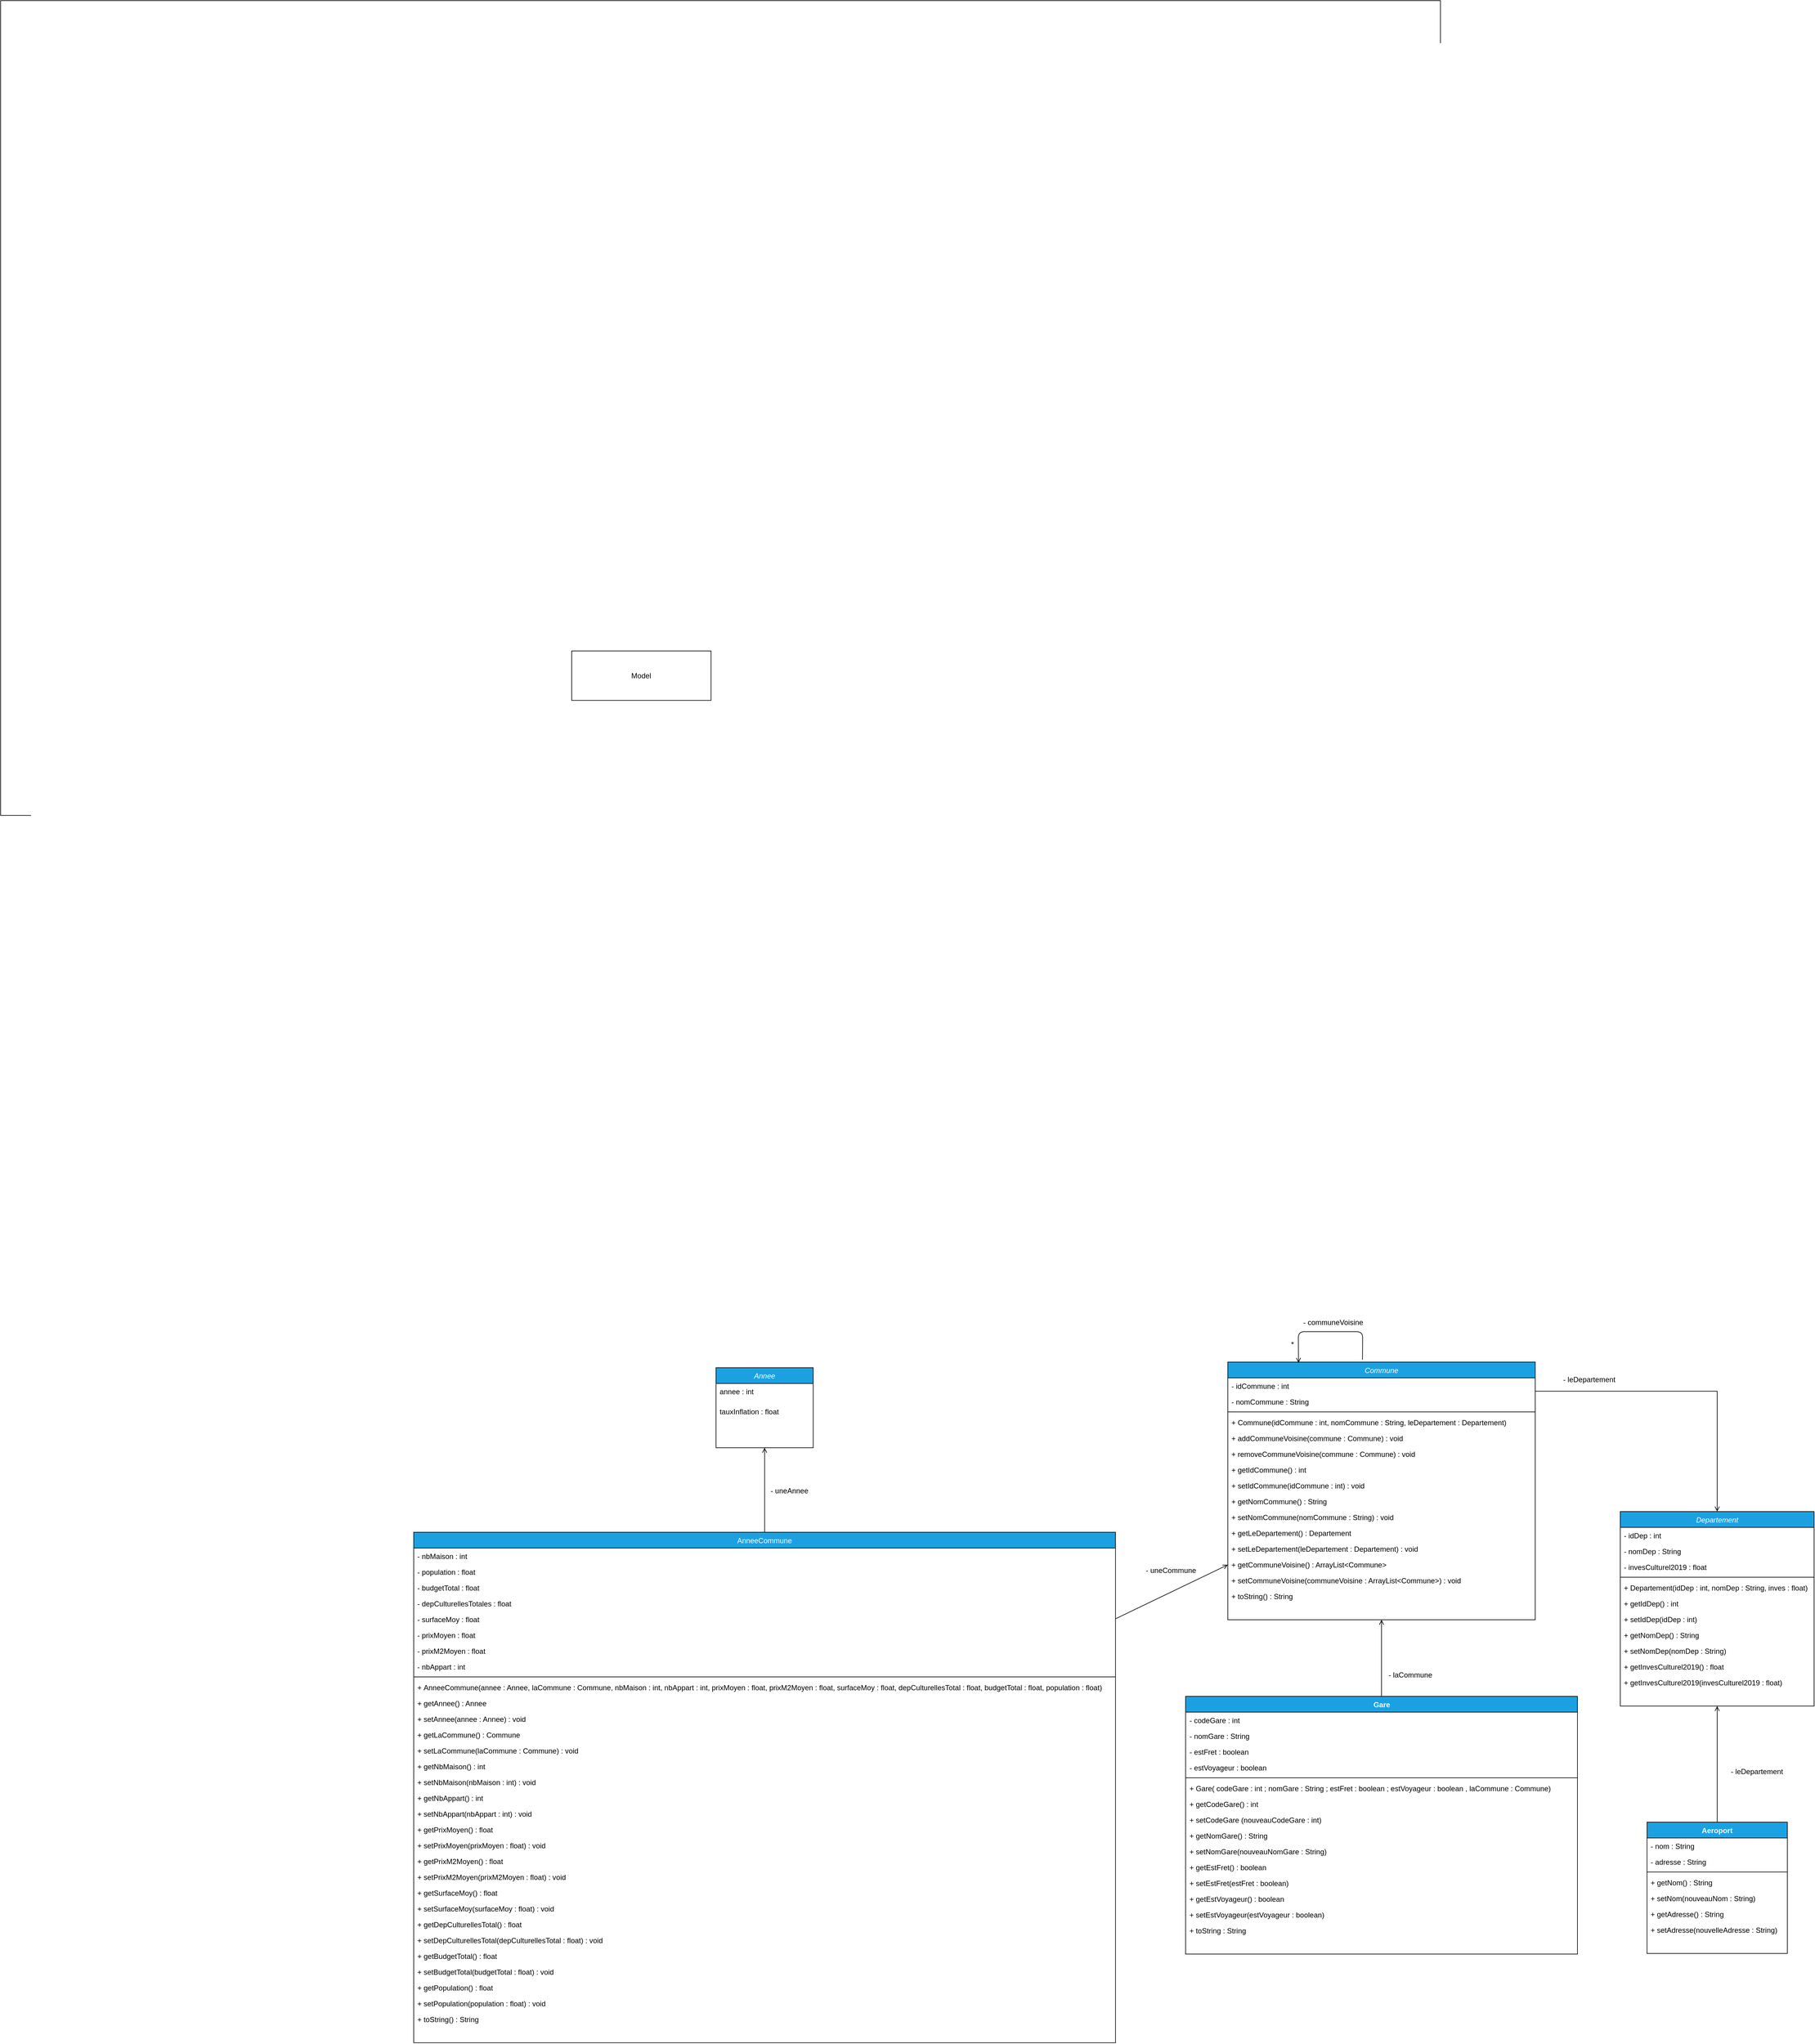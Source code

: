 <mxfile>
    <diagram id="unm-FFFXEerKT-9tM-QJ" name="Page-1">
        <mxGraphModel dx="3043" dy="3781" grid="1" gridSize="10" guides="1" tooltips="1" connect="1" arrows="1" fold="1" page="1" pageScale="1" pageWidth="850" pageHeight="1100" math="0" shadow="0">
            <root>
                <mxCell id="0"/>
                <mxCell id="1" parent="0"/>
                <mxCell id="178" value="" style="endArrow=open;shadow=0;strokeWidth=1;rounded=0;curved=0;endFill=1;edgeStyle=elbowEdgeStyle;elbow=vertical;" edge="1" parent="1" source="157" target="166">
                    <mxGeometry x="0.5" y="41" relative="1" as="geometry">
                        <mxPoint x="146" y="266" as="sourcePoint"/>
                        <mxPoint x="306" y="266" as="targetPoint"/>
                        <mxPoint x="-40" y="32" as="offset"/>
                        <Array as="points">
                            <mxPoint x="210" y="48"/>
                        </Array>
                    </mxGeometry>
                </mxCell>
                <mxCell id="194" style="edgeStyle=orthogonalEdgeStyle;rounded=0;orthogonalLoop=1;jettySize=auto;html=1;endArrow=open;endFill=0;" edge="1" parent="1" source="435" target="191">
                    <mxGeometry relative="1" as="geometry">
                        <mxPoint x="-1042.333" y="286" as="sourcePoint"/>
                    </mxGeometry>
                </mxCell>
                <mxCell id="142" value="- laCommune" style="text;html=1;align=center;verticalAlign=middle;resizable=0;points=[];autosize=1;" vertex="1" parent="1">
                    <mxGeometry y="560" width="100" height="30" as="geometry"/>
                </mxCell>
                <mxCell id="434" value="" style="group" vertex="1" connectable="0" parent="1">
                    <mxGeometry x="-1670" y="280" width="1155.16" height="840" as="geometry"/>
                </mxCell>
                <mxCell id="435" value="&lt;span style=&quot;font-weight: 400;&quot;&gt;AnneeCommune&lt;/span&gt;" style="swimlane;fontStyle=1;align=center;verticalAlign=top;childLayout=stackLayout;horizontal=1;startSize=26;horizontalStack=0;resizeParent=1;resizeParentMax=0;resizeLast=0;collapsible=1;marginBottom=0;whiteSpace=wrap;html=1;swimlaneFillColor=default;strokeColor=default;fillColor=#1ba1e2;fontColor=#ffffff;container=0;" vertex="1" parent="434">
                    <mxGeometry width="1155.16" height="840" as="geometry">
                        <mxRectangle x="30" y="520" width="70" height="30" as="alternateBounds"/>
                    </mxGeometry>
                </mxCell>
                <mxCell id="436" value="- nbMaison : int" style="text;align=left;verticalAlign=top;spacingLeft=4;spacingRight=4;overflow=hidden;rotatable=0;points=[[0,0.5],[1,0.5]];portConstraint=eastwest;container=0;" vertex="1" parent="434">
                    <mxGeometry y="26" width="1155.16" height="26" as="geometry"/>
                </mxCell>
                <mxCell id="437" value="- population : float" style="text;align=left;verticalAlign=top;spacingLeft=4;spacingRight=4;overflow=hidden;rotatable=0;points=[[0,0.5],[1,0.5]];portConstraint=eastwest;rounded=0;shadow=0;html=0;container=0;" vertex="1" parent="434">
                    <mxGeometry y="52" width="1155.16" height="26" as="geometry"/>
                </mxCell>
                <mxCell id="438" value="- budgetTotal : float" style="text;align=left;verticalAlign=top;spacingLeft=4;spacingRight=4;overflow=hidden;rotatable=0;points=[[0,0.5],[1,0.5]];portConstraint=eastwest;rounded=0;shadow=0;html=0;container=0;" vertex="1" parent="434">
                    <mxGeometry y="78.0" width="1155.16" height="26" as="geometry"/>
                </mxCell>
                <mxCell id="439" value="- depCulturellesTotales : float" style="text;align=left;verticalAlign=top;spacingLeft=4;spacingRight=4;overflow=hidden;rotatable=0;points=[[0,0.5],[1,0.5]];portConstraint=eastwest;rounded=0;shadow=0;html=0;container=0;" vertex="1" parent="434">
                    <mxGeometry y="104.0" width="1155.16" height="26" as="geometry"/>
                </mxCell>
                <mxCell id="440" value="- surfaceMoy : float" style="text;align=left;verticalAlign=top;spacingLeft=4;spacingRight=4;overflow=hidden;rotatable=0;points=[[0,0.5],[1,0.5]];portConstraint=eastwest;rounded=0;shadow=0;html=0;container=0;" vertex="1" parent="434">
                    <mxGeometry y="130.0" width="1155.16" height="26" as="geometry"/>
                </mxCell>
                <mxCell id="441" value="- prixMoyen : float" style="text;align=left;verticalAlign=top;spacingLeft=4;spacingRight=4;overflow=hidden;rotatable=0;points=[[0,0.5],[1,0.5]];portConstraint=eastwest;rounded=0;shadow=0;html=0;container=0;" vertex="1" parent="434">
                    <mxGeometry y="156.0" width="1155.16" height="26" as="geometry"/>
                </mxCell>
                <mxCell id="442" value="- prixM2Moyen : float" style="text;align=left;verticalAlign=top;spacingLeft=4;spacingRight=4;overflow=hidden;rotatable=0;points=[[0,0.5],[1,0.5]];portConstraint=eastwest;rounded=0;shadow=0;html=0;container=0;" vertex="1" parent="434">
                    <mxGeometry y="182.0" width="1155.16" height="26" as="geometry"/>
                </mxCell>
                <mxCell id="443" value="- nbAppart : int" style="text;align=left;verticalAlign=top;spacingLeft=4;spacingRight=4;overflow=hidden;rotatable=0;points=[[0,0.5],[1,0.5]];portConstraint=eastwest;rounded=0;shadow=0;html=0;container=0;" vertex="1" parent="434">
                    <mxGeometry y="208.0" width="1155.16" height="26" as="geometry"/>
                </mxCell>
                <mxCell id="444" value="" style="line;strokeWidth=1;align=left;verticalAlign=middle;spacingTop=-1;spacingLeft=3;spacingRight=3;rotatable=0;labelPosition=right;points=[];portConstraint=eastwest;container=0;" vertex="1" parent="434">
                    <mxGeometry y="234.0" width="1155.16" height="8" as="geometry"/>
                </mxCell>
                <mxCell id="445" value="&lt;div&gt;+&amp;nbsp;&lt;span style=&quot;background-color: initial;&quot;&gt;AnneeCommune(annee : Annee, laCommune : Commune, nbMaison : int, nbAppart : int, prixMoyen : float, prixM2Moyen : float, surfaceMoy : float, depCulturellesTotal : float, budgetTotal : float, population : float)&lt;/span&gt;&lt;/div&gt;&lt;div&gt;&lt;span style=&quot;background-color: initial;&quot;&gt;&lt;br&gt;&lt;/span&gt;&lt;/div&gt;" style="text;align=left;verticalAlign=top;spacingLeft=4;spacingRight=4;overflow=hidden;rotatable=0;points=[[0,0.5],[1,0.5]];portConstraint=eastwest;whiteSpace=wrap;html=1;container=0;" vertex="1" parent="434">
                    <mxGeometry y="242.0" width="1155.16" height="26" as="geometry"/>
                </mxCell>
                <mxCell id="446" value="+ getAnnee() : Annee&lt;div&gt;&lt;br/&gt;&lt;/div&gt;" style="text;align=left;verticalAlign=top;spacingLeft=4;spacingRight=4;overflow=hidden;rotatable=0;points=[[0,0.5],[1,0.5]];portConstraint=eastwest;whiteSpace=wrap;html=1;container=0;" vertex="1" parent="434">
                    <mxGeometry y="268" width="1155.16" height="26" as="geometry"/>
                </mxCell>
                <mxCell id="447" value="+ setAnnee(annee : Annee) : void&amp;nbsp;" style="text;align=left;verticalAlign=top;spacingLeft=4;spacingRight=4;overflow=hidden;rotatable=0;points=[[0,0.5],[1,0.5]];portConstraint=eastwest;whiteSpace=wrap;html=1;container=0;" vertex="1" parent="434">
                    <mxGeometry y="294" width="1155.16" height="26" as="geometry"/>
                </mxCell>
                <mxCell id="448" value="+ getLaCommune() : Commune&amp;nbsp;" style="text;align=left;verticalAlign=top;spacingLeft=4;spacingRight=4;overflow=hidden;rotatable=0;points=[[0,0.5],[1,0.5]];portConstraint=eastwest;whiteSpace=wrap;html=1;container=0;" vertex="1" parent="434">
                    <mxGeometry y="320" width="1155.16" height="26" as="geometry"/>
                </mxCell>
                <mxCell id="449" value="+ setLaCommune(laCommune : Commune) : void&amp;nbsp;" style="text;align=left;verticalAlign=top;spacingLeft=4;spacingRight=4;overflow=hidden;rotatable=0;points=[[0,0.5],[1,0.5]];portConstraint=eastwest;whiteSpace=wrap;html=1;container=0;" vertex="1" parent="434">
                    <mxGeometry y="346" width="1155.16" height="26" as="geometry"/>
                </mxCell>
                <mxCell id="450" value="+ getNbMaison() : int&amp;nbsp;" style="text;align=left;verticalAlign=top;spacingLeft=4;spacingRight=4;overflow=hidden;rotatable=0;points=[[0,0.5],[1,0.5]];portConstraint=eastwest;whiteSpace=wrap;html=1;container=0;" vertex="1" parent="434">
                    <mxGeometry y="372" width="1155.16" height="26" as="geometry"/>
                </mxCell>
                <mxCell id="451" value="+ setNbMaison(nbMaison : int) : void&amp;nbsp;" style="text;align=left;verticalAlign=top;spacingLeft=4;spacingRight=4;overflow=hidden;rotatable=0;points=[[0,0.5],[1,0.5]];portConstraint=eastwest;whiteSpace=wrap;html=1;container=0;" vertex="1" parent="434">
                    <mxGeometry y="398" width="1155.16" height="26" as="geometry"/>
                </mxCell>
                <mxCell id="452" value="+ getNbAppart() : int&lt;br&gt;&lt;div&gt;&lt;br/&gt;&lt;/div&gt;" style="text;align=left;verticalAlign=top;spacingLeft=4;spacingRight=4;overflow=hidden;rotatable=0;points=[[0,0.5],[1,0.5]];portConstraint=eastwest;whiteSpace=wrap;html=1;container=0;" vertex="1" parent="434">
                    <mxGeometry y="424" width="1155.16" height="26" as="geometry"/>
                </mxCell>
                <mxCell id="453" value="+ setNbAppart(nbAppart : int) : void&amp;nbsp;" style="text;align=left;verticalAlign=top;spacingLeft=4;spacingRight=4;overflow=hidden;rotatable=0;points=[[0,0.5],[1,0.5]];portConstraint=eastwest;whiteSpace=wrap;html=1;container=0;" vertex="1" parent="434">
                    <mxGeometry y="450" width="1155.16" height="26" as="geometry"/>
                </mxCell>
                <mxCell id="454" value="+ getPrixMoyen() : float&amp;nbsp;" style="text;align=left;verticalAlign=top;spacingLeft=4;spacingRight=4;overflow=hidden;rotatable=0;points=[[0,0.5],[1,0.5]];portConstraint=eastwest;whiteSpace=wrap;html=1;container=0;" vertex="1" parent="434">
                    <mxGeometry y="476" width="1155.16" height="26" as="geometry"/>
                </mxCell>
                <mxCell id="455" value="+ setPrixMoyen(prixMoyen : float) : void&amp;nbsp;" style="text;align=left;verticalAlign=top;spacingLeft=4;spacingRight=4;overflow=hidden;rotatable=0;points=[[0,0.5],[1,0.5]];portConstraint=eastwest;whiteSpace=wrap;html=1;container=0;" vertex="1" parent="434">
                    <mxGeometry y="502" width="1155.16" height="26" as="geometry"/>
                </mxCell>
                <mxCell id="456" value="+ getPrixM2Moyen() : float&amp;nbsp;" style="text;align=left;verticalAlign=top;spacingLeft=4;spacingRight=4;overflow=hidden;rotatable=0;points=[[0,0.5],[1,0.5]];portConstraint=eastwest;whiteSpace=wrap;html=1;container=0;" vertex="1" parent="434">
                    <mxGeometry y="528" width="1155.16" height="26" as="geometry"/>
                </mxCell>
                <mxCell id="457" value="+ setPrixM2Moyen(prixM2Moyen : float) : void&amp;nbsp;" style="text;align=left;verticalAlign=top;spacingLeft=4;spacingRight=4;overflow=hidden;rotatable=0;points=[[0,0.5],[1,0.5]];portConstraint=eastwest;whiteSpace=wrap;html=1;container=0;" vertex="1" parent="434">
                    <mxGeometry y="554" width="1155.16" height="26" as="geometry"/>
                </mxCell>
                <mxCell id="458" value="+ getSurfaceMoy() : float&amp;nbsp;" style="text;align=left;verticalAlign=top;spacingLeft=4;spacingRight=4;overflow=hidden;rotatable=0;points=[[0,0.5],[1,0.5]];portConstraint=eastwest;whiteSpace=wrap;html=1;container=0;" vertex="1" parent="434">
                    <mxGeometry y="580" width="1155.16" height="26" as="geometry"/>
                </mxCell>
                <mxCell id="459" value="+ setSurfaceMoy(surfaceMoy : float) : void&amp;nbsp;" style="text;align=left;verticalAlign=top;spacingLeft=4;spacingRight=4;overflow=hidden;rotatable=0;points=[[0,0.5],[1,0.5]];portConstraint=eastwest;whiteSpace=wrap;html=1;container=0;" vertex="1" parent="434">
                    <mxGeometry y="606" width="1155.16" height="26" as="geometry"/>
                </mxCell>
                <mxCell id="460" value="+ getDepCulturellesTotal() : float&amp;nbsp;" style="text;align=left;verticalAlign=top;spacingLeft=4;spacingRight=4;overflow=hidden;rotatable=0;points=[[0,0.5],[1,0.5]];portConstraint=eastwest;whiteSpace=wrap;html=1;container=0;" vertex="1" parent="434">
                    <mxGeometry y="632" width="1155.16" height="26" as="geometry"/>
                </mxCell>
                <mxCell id="461" value="+ setDepCulturellesTotal(depCulturellesTotal : float) : void&amp;nbsp;" style="text;align=left;verticalAlign=top;spacingLeft=4;spacingRight=4;overflow=hidden;rotatable=0;points=[[0,0.5],[1,0.5]];portConstraint=eastwest;whiteSpace=wrap;html=1;container=0;" vertex="1" parent="434">
                    <mxGeometry y="658" width="1155.16" height="26" as="geometry"/>
                </mxCell>
                <mxCell id="462" value="+ getBudgetTotal() : float&amp;nbsp;" style="text;align=left;verticalAlign=top;spacingLeft=4;spacingRight=4;overflow=hidden;rotatable=0;points=[[0,0.5],[1,0.5]];portConstraint=eastwest;whiteSpace=wrap;html=1;container=0;" vertex="1" parent="434">
                    <mxGeometry y="684" width="1155.16" height="26" as="geometry"/>
                </mxCell>
                <mxCell id="463" value="+ setBudgetTotal(budgetTotal : float) : void&amp;nbsp;" style="text;align=left;verticalAlign=top;spacingLeft=4;spacingRight=4;overflow=hidden;rotatable=0;points=[[0,0.5],[1,0.5]];portConstraint=eastwest;whiteSpace=wrap;html=1;container=0;" vertex="1" parent="434">
                    <mxGeometry y="710" width="1155.16" height="26" as="geometry"/>
                </mxCell>
                <mxCell id="464" value="+ getPopulation() : float&amp;nbsp;" style="text;align=left;verticalAlign=top;spacingLeft=4;spacingRight=4;overflow=hidden;rotatable=0;points=[[0,0.5],[1,0.5]];portConstraint=eastwest;whiteSpace=wrap;html=1;container=0;" vertex="1" parent="434">
                    <mxGeometry y="736" width="1155.16" height="26" as="geometry"/>
                </mxCell>
                <mxCell id="465" value="+ setPopulation(population : float) : void&amp;nbsp;" style="text;align=left;verticalAlign=top;spacingLeft=4;spacingRight=4;overflow=hidden;rotatable=0;points=[[0,0.5],[1,0.5]];portConstraint=eastwest;whiteSpace=wrap;html=1;container=0;" vertex="1" parent="434">
                    <mxGeometry y="762" width="1155.16" height="26" as="geometry"/>
                </mxCell>
                <mxCell id="466" value="+ toString() : String" style="text;align=left;verticalAlign=top;spacingLeft=4;spacingRight=4;overflow=hidden;rotatable=0;points=[[0,0.5],[1,0.5]];portConstraint=eastwest;whiteSpace=wrap;html=1;container=0;" vertex="1" parent="434">
                    <mxGeometry y="788" width="1155.16" height="26" as="geometry"/>
                </mxCell>
                <mxCell id="467" style="text;align=left;verticalAlign=top;spacingLeft=4;spacingRight=4;overflow=hidden;rotatable=0;points=[[0,0.5],[1,0.5]];portConstraint=eastwest;whiteSpace=wrap;html=1;container=0;" vertex="1" parent="434">
                    <mxGeometry y="814" width="1155.16" height="26" as="geometry"/>
                </mxCell>
                <mxCell id="166" value="Departement" style="swimlane;fontStyle=2;align=center;verticalAlign=top;childLayout=stackLayout;horizontal=1;startSize=26;horizontalStack=0;resizeParent=1;resizeLast=0;collapsible=1;marginBottom=0;rounded=0;shadow=0;strokeWidth=1;swimlaneFillColor=default;strokeColor=default;fillColor=#1ba1e2;fontColor=#ffffff;" vertex="1" parent="1">
                    <mxGeometry x="316" y="246" width="319" height="320" as="geometry">
                        <mxRectangle x="550" y="140" width="160" height="26" as="alternateBounds"/>
                    </mxGeometry>
                </mxCell>
                <mxCell id="167" value="- idDep : int" style="text;align=left;verticalAlign=top;spacingLeft=4;spacingRight=4;overflow=hidden;rotatable=0;points=[[0,0.5],[1,0.5]];portConstraint=eastwest;" vertex="1" parent="166">
                    <mxGeometry y="26" width="319" height="26" as="geometry"/>
                </mxCell>
                <mxCell id="168" value="- nomDep : String" style="text;align=left;verticalAlign=top;spacingLeft=4;spacingRight=4;overflow=hidden;rotatable=0;points=[[0,0.5],[1,0.5]];portConstraint=eastwest;rounded=0;shadow=0;html=0;" vertex="1" parent="166">
                    <mxGeometry y="52" width="319" height="26" as="geometry"/>
                </mxCell>
                <mxCell id="169" value="- invesCulturel2019 : float" style="text;align=left;verticalAlign=top;spacingLeft=4;spacingRight=4;overflow=hidden;rotatable=0;points=[[0,0.5],[1,0.5]];portConstraint=eastwest;rounded=0;shadow=0;html=0;" vertex="1" parent="166">
                    <mxGeometry y="78" width="319" height="26" as="geometry"/>
                </mxCell>
                <mxCell id="170" value="" style="line;strokeWidth=1;align=left;verticalAlign=middle;spacingTop=-1;spacingLeft=3;spacingRight=3;rotatable=0;labelPosition=right;points=[];portConstraint=eastwest;" vertex="1" parent="166">
                    <mxGeometry y="104" width="319" height="8" as="geometry"/>
                </mxCell>
                <mxCell id="171" value="+ Departement(idDep : int, nomDep : String, inves : float)&#10;" style="text;align=left;verticalAlign=top;spacingLeft=4;spacingRight=4;overflow=hidden;rotatable=0;points=[[0,0.5],[1,0.5]];portConstraint=eastwest;rounded=0;shadow=0;html=0;" vertex="1" parent="166">
                    <mxGeometry y="112" width="319" height="26" as="geometry"/>
                </mxCell>
                <mxCell id="172" value="+ getIdDep() : int" style="text;align=left;verticalAlign=top;spacingLeft=4;spacingRight=4;overflow=hidden;rotatable=0;points=[[0,0.5],[1,0.5]];portConstraint=eastwest;rounded=0;shadow=0;html=0;" vertex="1" parent="166">
                    <mxGeometry y="138" width="319" height="26" as="geometry"/>
                </mxCell>
                <mxCell id="173" value="+ setIdDep(idDep : int)" style="text;align=left;verticalAlign=top;spacingLeft=4;spacingRight=4;overflow=hidden;rotatable=0;points=[[0,0.5],[1,0.5]];portConstraint=eastwest;rounded=0;shadow=0;html=0;" vertex="1" parent="166">
                    <mxGeometry y="164" width="319" height="26" as="geometry"/>
                </mxCell>
                <mxCell id="174" value="+ getNomDep() : String" style="text;align=left;verticalAlign=top;spacingLeft=4;spacingRight=4;overflow=hidden;rotatable=0;points=[[0,0.5],[1,0.5]];portConstraint=eastwest;rounded=0;shadow=0;html=0;" vertex="1" parent="166">
                    <mxGeometry y="190" width="319" height="26" as="geometry"/>
                </mxCell>
                <mxCell id="175" value="+ setNomDep(nomDep : String)" style="text;align=left;verticalAlign=top;spacingLeft=4;spacingRight=4;overflow=hidden;rotatable=0;points=[[0,0.5],[1,0.5]];portConstraint=eastwest;rounded=0;shadow=0;html=0;" vertex="1" parent="166">
                    <mxGeometry y="216" width="319" height="26" as="geometry"/>
                </mxCell>
                <mxCell id="176" value="+ getInvesCulturel2019() : float" style="text;align=left;verticalAlign=top;spacingLeft=4;spacingRight=4;overflow=hidden;rotatable=0;points=[[0,0.5],[1,0.5]];portConstraint=eastwest;rounded=0;shadow=0;html=0;" vertex="1" parent="166">
                    <mxGeometry y="242" width="319" height="26" as="geometry"/>
                </mxCell>
                <mxCell id="177" value="+ getInvesCulturel2019(invesCulturel2019 : float)" style="text;align=left;verticalAlign=top;spacingLeft=4;spacingRight=4;overflow=hidden;rotatable=0;points=[[0,0.5],[1,0.5]];portConstraint=eastwest;rounded=0;shadow=0;html=0;" vertex="1" parent="166">
                    <mxGeometry y="268" width="319" height="26" as="geometry"/>
                </mxCell>
                <mxCell id="430" style="text;align=left;verticalAlign=top;spacingLeft=4;spacingRight=4;overflow=hidden;rotatable=0;points=[[0,0.5],[1,0.5]];portConstraint=eastwest;rounded=0;shadow=0;html=0;" vertex="1" parent="166">
                    <mxGeometry y="294" width="319" height="26" as="geometry"/>
                </mxCell>
                <mxCell id="180" value="Aeroport" style="swimlane;fontStyle=1;align=center;verticalAlign=top;childLayout=stackLayout;horizontal=1;startSize=26;horizontalStack=0;resizeParent=1;resizeParentMax=0;resizeLast=0;collapsible=1;marginBottom=0;whiteSpace=wrap;html=1;swimlaneFillColor=default;strokeColor=default;fillColor=#1ba1e2;fontColor=#ffffff;" vertex="1" parent="1">
                    <mxGeometry x="360" y="757" width="231" height="216" as="geometry">
                        <mxRectangle x="30" y="520" width="70" height="30" as="alternateBounds"/>
                    </mxGeometry>
                </mxCell>
                <mxCell id="181" value="- nom : String" style="text;align=left;verticalAlign=top;spacingLeft=4;spacingRight=4;overflow=hidden;rotatable=0;points=[[0,0.5],[1,0.5]];portConstraint=eastwest;whiteSpace=wrap;html=1;" vertex="1" parent="180">
                    <mxGeometry y="26" width="231" height="26" as="geometry"/>
                </mxCell>
                <mxCell id="182" value="- adresse : String" style="text;align=left;verticalAlign=top;spacingLeft=4;spacingRight=4;overflow=hidden;rotatable=0;points=[[0,0.5],[1,0.5]];portConstraint=eastwest;whiteSpace=wrap;html=1;" vertex="1" parent="180">
                    <mxGeometry y="52" width="231" height="26" as="geometry"/>
                </mxCell>
                <mxCell id="183" value="" style="line;strokeWidth=1;align=left;verticalAlign=middle;spacingTop=-1;spacingLeft=3;spacingRight=3;rotatable=0;labelPosition=right;points=[];portConstraint=eastwest;" vertex="1" parent="180">
                    <mxGeometry y="78" width="231" height="8" as="geometry"/>
                </mxCell>
                <mxCell id="184" value="&lt;div&gt;+ getNom() : String&lt;/div&gt;" style="text;align=left;verticalAlign=top;spacingLeft=4;spacingRight=4;overflow=hidden;rotatable=0;points=[[0,0.5],[1,0.5]];portConstraint=eastwest;whiteSpace=wrap;html=1;" vertex="1" parent="180">
                    <mxGeometry y="86" width="231" height="26" as="geometry"/>
                </mxCell>
                <mxCell id="185" value="&lt;div&gt;+ setNom(nouveauNom : String)&lt;/div&gt;" style="text;align=left;verticalAlign=top;spacingLeft=4;spacingRight=4;overflow=hidden;rotatable=0;points=[[0,0.5],[1,0.5]];portConstraint=eastwest;whiteSpace=wrap;html=1;" vertex="1" parent="180">
                    <mxGeometry y="112" width="231" height="26" as="geometry"/>
                </mxCell>
                <mxCell id="186" value="+ getAdresse() : String" style="text;align=left;verticalAlign=top;spacingLeft=4;spacingRight=4;overflow=hidden;rotatable=0;points=[[0,0.5],[1,0.5]];portConstraint=eastwest;whiteSpace=wrap;html=1;" vertex="1" parent="180">
                    <mxGeometry y="138" width="231" height="26" as="geometry"/>
                </mxCell>
                <mxCell id="187" value="+ setAdresse(nouvelleAdresse : String)" style="text;align=left;verticalAlign=top;spacingLeft=4;spacingRight=4;overflow=hidden;rotatable=0;points=[[0,0.5],[1,0.5]];portConstraint=eastwest;whiteSpace=wrap;html=1;" vertex="1" parent="180">
                    <mxGeometry y="164" width="231" height="26" as="geometry"/>
                </mxCell>
                <mxCell id="431" style="text;align=left;verticalAlign=top;spacingLeft=4;spacingRight=4;overflow=hidden;rotatable=0;points=[[0,0.5],[1,0.5]];portConstraint=eastwest;whiteSpace=wrap;html=1;" vertex="1" parent="180">
                    <mxGeometry y="190" width="231" height="26" as="geometry"/>
                </mxCell>
                <mxCell id="188" value="" style="endArrow=open;shadow=0;strokeWidth=1;rounded=0;curved=0;endFill=1;edgeStyle=elbowEdgeStyle;elbow=vertical;" edge="1" parent="1" source="180" target="166">
                    <mxGeometry x="0.5" y="41" relative="1" as="geometry">
                        <mxPoint x="435" y="480" as="sourcePoint"/>
                        <mxPoint x="433" y="584" as="targetPoint"/>
                        <mxPoint x="-40" y="32" as="offset"/>
                        <Array as="points">
                            <mxPoint x="462" y="764"/>
                        </Array>
                    </mxGeometry>
                </mxCell>
                <mxCell id="189" value="- leDepartement" style="text;html=1;align=center;verticalAlign=middle;whiteSpace=wrap;rounded=0;" vertex="1" parent="1">
                    <mxGeometry x="490" y="659" width="102" height="30" as="geometry"/>
                </mxCell>
                <mxCell id="121" value="" style="rounded=0;whiteSpace=wrap;html=1;fillColor=none;movable=1;resizable=1;rotatable=1;deletable=1;editable=1;locked=0;connectable=1;" vertex="1" parent="1">
                    <mxGeometry x="-2350" y="-2239.995" width="2370" height="1340.665" as="geometry"/>
                </mxCell>
                <mxCell id="191" value="Annee" style="swimlane;fontStyle=2;align=center;verticalAlign=top;childLayout=stackLayout;horizontal=1;startSize=26;horizontalStack=0;resizeParent=1;resizeLast=0;collapsible=1;marginBottom=0;rounded=0;shadow=0;strokeWidth=1;swimlaneFillColor=default;strokeColor=default;fillColor=#1ba1e2;fontColor=#ffffff;" vertex="1" parent="1">
                    <mxGeometry x="-1172.42" y="9.2" width="160" height="131.807" as="geometry">
                        <mxRectangle x="550" y="140" width="160" height="26" as="alternateBounds"/>
                    </mxGeometry>
                </mxCell>
                <mxCell id="192" value="annee : int" style="text;align=left;verticalAlign=top;spacingLeft=4;spacingRight=4;overflow=hidden;rotatable=0;points=[[0,0.5],[1,0.5]];portConstraint=eastwest;" vertex="1" parent="191">
                    <mxGeometry y="26" width="160" height="32.952" as="geometry"/>
                </mxCell>
                <mxCell id="193" value="tauxInflation : float" style="text;align=left;verticalAlign=top;spacingLeft=4;spacingRight=4;overflow=hidden;rotatable=0;points=[[0,0.5],[1,0.5]];portConstraint=eastwest;rounded=0;shadow=0;html=0;" vertex="1" parent="191">
                    <mxGeometry y="58.952" width="160" height="32.952" as="geometry"/>
                </mxCell>
                <mxCell id="470" style="text;align=left;verticalAlign=top;spacingLeft=4;spacingRight=4;overflow=hidden;rotatable=0;points=[[0,0.5],[1,0.5]];portConstraint=eastwest;rounded=0;shadow=0;html=0;" vertex="1" parent="191">
                    <mxGeometry y="91.904" width="160" height="32.952" as="geometry"/>
                </mxCell>
                <mxCell id="195" value="- uneAnnee" style="text;html=1;align=center;verticalAlign=middle;resizable=0;points=[];autosize=1;strokeColor=none;fillColor=none;" vertex="1" parent="1">
                    <mxGeometry x="-1092.42" y="198.998" width="80" height="26" as="geometry"/>
                </mxCell>
                <mxCell id="125" value="- uneCommune" style="text;html=1;align=center;verticalAlign=middle;resizable=0;points=[];autosize=1;strokeColor=none;fillColor=none;" vertex="1" parent="1">
                    <mxGeometry x="-475" y="329.999" width="101" height="26" as="geometry"/>
                </mxCell>
                <mxCell id="190" value="- leDepartement" style="text;html=1;align=center;verticalAlign=middle;whiteSpace=wrap;rounded=0;" vertex="1" parent="1">
                    <mxGeometry x="214" y="10.001" width="102" height="38.021" as="geometry"/>
                </mxCell>
                <mxCell id="124" value="*" style="text;html=1;align=center;verticalAlign=middle;whiteSpace=wrap;rounded=0;" vertex="1" parent="1">
                    <mxGeometry x="-230" y="-40.0" width="13" height="21" as="geometry"/>
                </mxCell>
                <mxCell id="123" value="- communeVoisine" style="text;html=1;align=center;verticalAlign=middle;resizable=0;points=[];autosize=1;" vertex="1" parent="1">
                    <mxGeometry x="-217" y="-80" width="120" height="30" as="geometry"/>
                </mxCell>
                <mxCell id="120" value="" style="group;movable=1;resizable=1;rotatable=1;deletable=1;editable=1;locked=0;connectable=1;shadow=0;strokeColor=none;fillColor=default;container=0;" connectable="0" vertex="1" parent="1">
                    <mxGeometry x="-2300" y="-2170" width="2370" height="1422" as="geometry"/>
                </mxCell>
                <mxCell id="122" value="Model" style="rounded=0;whiteSpace=wrap;html=1;" vertex="1" parent="1">
                    <mxGeometry x="-1409.997" y="-1170" width="229.355" height="81.335" as="geometry"/>
                </mxCell>
                <mxCell id="126" value="Gare" style="swimlane;fontStyle=1;align=center;verticalAlign=top;childLayout=stackLayout;horizontal=1;startSize=26;horizontalStack=0;resizeParent=1;resizeParentMax=0;resizeLast=0;collapsible=1;marginBottom=0;whiteSpace=wrap;html=1;swimlaneFillColor=default;strokeColor=default;fillColor=#1ba1e2;fontColor=#ffffff;movable=1;resizable=1;rotatable=1;deletable=1;editable=1;connectable=1;" vertex="1" parent="1">
                    <mxGeometry x="-399.5" y="550" width="645" height="424" as="geometry"/>
                </mxCell>
                <mxCell id="127" value="- codeGare : int" style="text;align=left;verticalAlign=top;spacingLeft=4;spacingRight=4;overflow=hidden;rotatable=0;points=[[0,0.5],[1,0.5]];portConstraint=eastwest;whiteSpace=wrap;html=1;" vertex="1" parent="126">
                    <mxGeometry y="26" width="645" height="26" as="geometry"/>
                </mxCell>
                <mxCell id="128" value="- nomGare : String" style="text;align=left;verticalAlign=top;spacingLeft=4;spacingRight=4;overflow=hidden;rotatable=0;points=[[0,0.5],[1,0.5]];portConstraint=eastwest;whiteSpace=wrap;html=1;" vertex="1" parent="126">
                    <mxGeometry y="52" width="645" height="26" as="geometry"/>
                </mxCell>
                <mxCell id="129" value="&lt;div&gt;- estFret : boolean&lt;/div&gt;" style="text;align=left;verticalAlign=top;spacingLeft=4;spacingRight=4;overflow=hidden;rotatable=0;points=[[0,0.5],[1,0.5]];portConstraint=eastwest;whiteSpace=wrap;html=1;" vertex="1" parent="126">
                    <mxGeometry y="78" width="645" height="26" as="geometry"/>
                </mxCell>
                <mxCell id="130" value="&lt;div&gt;- estVoyageur : boolean&lt;/div&gt;" style="text;align=left;verticalAlign=top;spacingLeft=4;spacingRight=4;overflow=hidden;rotatable=0;points=[[0,0.5],[1,0.5]];portConstraint=eastwest;whiteSpace=wrap;html=1;" vertex="1" parent="126">
                    <mxGeometry y="104" width="645" height="26" as="geometry"/>
                </mxCell>
                <mxCell id="131" value="" style="line;strokeWidth=1;align=left;verticalAlign=middle;spacingTop=-1;spacingLeft=3;spacingRight=3;rotatable=0;labelPosition=right;points=[];portConstraint=eastwest;" vertex="1" parent="126">
                    <mxGeometry y="130" width="645" height="8" as="geometry"/>
                </mxCell>
                <mxCell id="132" value="+ Gare( codeGare : int ; nomGare : String ; estFret : boolean ; estVoyageur : boolean , laCommune : Commune)" style="text;align=left;verticalAlign=top;spacingLeft=4;spacingRight=4;overflow=hidden;rotatable=0;points=[[0,0.5],[1,0.5]];portConstraint=eastwest;whiteSpace=wrap;html=1;" vertex="1" parent="126">
                    <mxGeometry y="138" width="645" height="26" as="geometry"/>
                </mxCell>
                <mxCell id="133" value="&lt;div&gt;+ getCodeGare() : int&lt;/div&gt;" style="text;align=left;verticalAlign=top;spacingLeft=4;spacingRight=4;overflow=hidden;rotatable=0;points=[[0,0.5],[1,0.5]];portConstraint=eastwest;whiteSpace=wrap;html=1;" vertex="1" parent="126">
                    <mxGeometry y="164" width="645" height="26" as="geometry"/>
                </mxCell>
                <mxCell id="134" value="&lt;div&gt;+ setCodeGare (nouveauCodeGare : int)&lt;/div&gt;" style="text;align=left;verticalAlign=top;spacingLeft=4;spacingRight=4;overflow=hidden;rotatable=0;points=[[0,0.5],[1,0.5]];portConstraint=eastwest;whiteSpace=wrap;html=1;" vertex="1" parent="126">
                    <mxGeometry y="190" width="645" height="26" as="geometry"/>
                </mxCell>
                <mxCell id="135" value="&lt;div&gt;+ getNomGare() : String&lt;/div&gt;" style="text;align=left;verticalAlign=top;spacingLeft=4;spacingRight=4;overflow=hidden;rotatable=0;points=[[0,0.5],[1,0.5]];portConstraint=eastwest;whiteSpace=wrap;html=1;" vertex="1" parent="126">
                    <mxGeometry y="216" width="645" height="26" as="geometry"/>
                </mxCell>
                <mxCell id="136" value="&lt;div&gt;+ setNomGare(nouveauNomGare : String)&lt;/div&gt;" style="text;align=left;verticalAlign=top;spacingLeft=4;spacingRight=4;overflow=hidden;rotatable=0;points=[[0,0.5],[1,0.5]];portConstraint=eastwest;whiteSpace=wrap;html=1;" vertex="1" parent="126">
                    <mxGeometry y="242" width="645" height="26" as="geometry"/>
                </mxCell>
                <mxCell id="137" value="+ getEstFret() : boolean&amp;nbsp;" style="text;align=left;verticalAlign=top;spacingLeft=4;spacingRight=4;overflow=hidden;rotatable=0;points=[[0,0.5],[1,0.5]];portConstraint=eastwest;whiteSpace=wrap;html=1;" vertex="1" parent="126">
                    <mxGeometry y="268" width="645" height="26" as="geometry"/>
                </mxCell>
                <mxCell id="138" value="+ setEstFret(estFret : boolean)" style="text;align=left;verticalAlign=top;spacingLeft=4;spacingRight=4;overflow=hidden;rotatable=0;points=[[0,0.5],[1,0.5]];portConstraint=eastwest;whiteSpace=wrap;html=1;" vertex="1" parent="126">
                    <mxGeometry y="294" width="645" height="26" as="geometry"/>
                </mxCell>
                <mxCell id="139" value="+ getEstVoyageur() : boolean" style="text;align=left;verticalAlign=top;spacingLeft=4;spacingRight=4;overflow=hidden;rotatable=0;points=[[0,0.5],[1,0.5]];portConstraint=eastwest;whiteSpace=wrap;html=1;" vertex="1" parent="126">
                    <mxGeometry y="320" width="645" height="26" as="geometry"/>
                </mxCell>
                <mxCell id="140" value="+ setEstVoyageur(estVoyageur : boolean)" style="text;align=left;verticalAlign=top;spacingLeft=4;spacingRight=4;overflow=hidden;rotatable=0;points=[[0,0.5],[1,0.5]];portConstraint=eastwest;whiteSpace=wrap;html=1;" vertex="1" parent="126">
                    <mxGeometry y="346" width="645" height="26" as="geometry"/>
                </mxCell>
                <mxCell id="141" value="+ toString : String" style="text;align=left;verticalAlign=top;spacingLeft=4;spacingRight=4;overflow=hidden;rotatable=0;points=[[0,0.5],[1,0.5]];portConstraint=eastwest;whiteSpace=wrap;html=1;" vertex="1" parent="126">
                    <mxGeometry y="372" width="645" height="26" as="geometry"/>
                </mxCell>
                <mxCell id="428" style="text;align=left;verticalAlign=top;spacingLeft=4;spacingRight=4;overflow=hidden;rotatable=0;points=[[0,0.5],[1,0.5]];portConstraint=eastwest;whiteSpace=wrap;html=1;" vertex="1" parent="126">
                    <mxGeometry y="398" width="645" height="26" as="geometry"/>
                </mxCell>
                <mxCell id="157" value="Commune" style="swimlane;fontStyle=2;align=center;verticalAlign=top;childLayout=stackLayout;horizontal=1;startSize=26;horizontalStack=0;resizeParent=1;resizeLast=0;collapsible=1;marginBottom=0;rounded=0;shadow=0;strokeWidth=1;swimlaneFillColor=default;strokeColor=default;fillColor=#1ba1e2;fontColor=#ffffff;" vertex="1" parent="1">
                    <mxGeometry x="-330" y="-5.684e-14" width="506" height="424" as="geometry">
                        <mxRectangle x="230" y="140" width="160" height="26" as="alternateBounds"/>
                    </mxGeometry>
                </mxCell>
                <mxCell id="158" value="- idCommune : int" style="text;align=left;verticalAlign=top;spacingLeft=4;spacingRight=4;overflow=hidden;rotatable=0;points=[[0,0.5],[1,0.5]];portConstraint=eastwest;" vertex="1" parent="157">
                    <mxGeometry y="26" width="506" height="26" as="geometry"/>
                </mxCell>
                <mxCell id="159" value="- nomCommune : String" style="text;align=left;verticalAlign=top;spacingLeft=4;spacingRight=4;overflow=hidden;rotatable=0;points=[[0,0.5],[1,0.5]];portConstraint=eastwest;rounded=0;shadow=0;html=0;" vertex="1" parent="157">
                    <mxGeometry y="52" width="506" height="26" as="geometry"/>
                </mxCell>
                <mxCell id="160" value="" style="line;html=1;strokeWidth=1;align=left;verticalAlign=middle;spacingTop=-1;spacingLeft=3;spacingRight=3;rotatable=0;labelPosition=right;points=[];portConstraint=eastwest;" vertex="1" parent="157">
                    <mxGeometry y="78" width="506" height="8" as="geometry"/>
                </mxCell>
                <mxCell id="161" value="+ Commune(idCommune : int, nomCommune : String, leDepartement : Departement)&#10;" style="text;align=left;verticalAlign=top;spacingLeft=4;spacingRight=4;overflow=hidden;rotatable=0;points=[[0,0.5],[1,0.5]];portConstraint=eastwest;" vertex="1" parent="157">
                    <mxGeometry y="86" width="506" height="26" as="geometry"/>
                </mxCell>
                <mxCell id="162" value="+ addCommuneVoisine(commune : Commune) : void&#10;" style="text;align=left;verticalAlign=top;spacingLeft=4;spacingRight=4;overflow=hidden;rotatable=0;points=[[0,0.5],[1,0.5]];portConstraint=eastwest;" vertex="1" parent="157">
                    <mxGeometry y="112" width="506" height="26" as="geometry"/>
                </mxCell>
                <mxCell id="163" value="+ removeCommuneVoisine(commune : Commune) : void" style="text;align=left;verticalAlign=top;spacingLeft=4;spacingRight=4;overflow=hidden;rotatable=0;points=[[0,0.5],[1,0.5]];portConstraint=eastwest;" vertex="1" parent="157">
                    <mxGeometry y="138" width="506" height="26" as="geometry"/>
                </mxCell>
                <mxCell id="164" value="+ getIdCommune() : int&#10;" style="text;align=left;verticalAlign=top;spacingLeft=4;spacingRight=4;overflow=hidden;rotatable=0;points=[[0,0.5],[1,0.5]];portConstraint=eastwest;" vertex="1" parent="157">
                    <mxGeometry y="164" width="506" height="26" as="geometry"/>
                </mxCell>
                <mxCell id="165" value="+ setIdCommune(idCommune : int) : void&#10;" style="text;align=left;verticalAlign=top;spacingLeft=4;spacingRight=4;overflow=hidden;rotatable=0;points=[[0,0.5],[1,0.5]];portConstraint=eastwest;" vertex="1" parent="157">
                    <mxGeometry y="190" width="506" height="26" as="geometry"/>
                </mxCell>
                <mxCell id="429" value="+ getNomCommune() : String " style="text;align=left;verticalAlign=top;spacingLeft=4;spacingRight=4;overflow=hidden;rotatable=0;points=[[0,0.5],[1,0.5]];portConstraint=eastwest;" vertex="1" parent="157">
                    <mxGeometry y="216" width="506" height="26" as="geometry"/>
                </mxCell>
                <mxCell id="471" value="+ setNomCommune(nomCommune : String) : void " style="text;align=left;verticalAlign=top;spacingLeft=4;spacingRight=4;overflow=hidden;rotatable=0;points=[[0,0.5],[1,0.5]];portConstraint=eastwest;" vertex="1" parent="157">
                    <mxGeometry y="242" width="506" height="26" as="geometry"/>
                </mxCell>
                <mxCell id="472" value="+ getLeDepartement() : Departement " style="text;align=left;verticalAlign=top;spacingLeft=4;spacingRight=4;overflow=hidden;rotatable=0;points=[[0,0.5],[1,0.5]];portConstraint=eastwest;" vertex="1" parent="157">
                    <mxGeometry y="268" width="506" height="26" as="geometry"/>
                </mxCell>
                <mxCell id="473" value="+ setLeDepartement(leDepartement : Departement) : void&#10;&#10;&#10;" style="text;align=left;verticalAlign=top;spacingLeft=4;spacingRight=4;overflow=hidden;rotatable=0;points=[[0,0.5],[1,0.5]];portConstraint=eastwest;" vertex="1" parent="157">
                    <mxGeometry y="294" width="506" height="26" as="geometry"/>
                </mxCell>
                <mxCell id="474" value="+ getCommuneVoisine() : ArrayList&lt;Commune&gt; " style="text;align=left;verticalAlign=top;spacingLeft=4;spacingRight=4;overflow=hidden;rotatable=0;points=[[0,0.5],[1,0.5]];portConstraint=eastwest;" vertex="1" parent="157">
                    <mxGeometry y="320" width="506" height="26" as="geometry"/>
                </mxCell>
                <mxCell id="475" value="+ setCommuneVoisine(communeVoisine : ArrayList&lt;Commune&gt;) : void " style="text;align=left;verticalAlign=top;spacingLeft=4;spacingRight=4;overflow=hidden;rotatable=0;points=[[0,0.5],[1,0.5]];portConstraint=eastwest;" vertex="1" parent="157">
                    <mxGeometry y="346" width="506" height="26" as="geometry"/>
                </mxCell>
                <mxCell id="476" value="+ toString() : String&#10;&#10;&#10;" style="text;align=left;verticalAlign=top;spacingLeft=4;spacingRight=4;overflow=hidden;rotatable=0;points=[[0,0.5],[1,0.5]];portConstraint=eastwest;" vertex="1" parent="157">
                    <mxGeometry y="372" width="506" height="26" as="geometry"/>
                </mxCell>
                <mxCell id="477" style="text;align=left;verticalAlign=top;spacingLeft=4;spacingRight=4;overflow=hidden;rotatable=0;points=[[0,0.5],[1,0.5]];portConstraint=eastwest;" vertex="1" parent="157">
                    <mxGeometry y="398" width="506" height="26" as="geometry"/>
                </mxCell>
                <mxCell id="196" style="edgeStyle=orthogonalEdgeStyle;rounded=0;orthogonalLoop=1;jettySize=auto;html=1;endArrow=open;endFill=0;" edge="1" parent="1" source="126" target="157">
                    <mxGeometry relative="1" as="geometry">
                        <Array as="points">
                            <mxPoint x="-54" y="611"/>
                            <mxPoint x="-54" y="611"/>
                        </Array>
                    </mxGeometry>
                </mxCell>
                <mxCell id="480" value="- laCommune" style="text;html=1;align=center;verticalAlign=middle;resizable=0;points=[];autosize=1;" vertex="1" parent="1">
                    <mxGeometry x="-80" y="500" width="100" height="30" as="geometry"/>
                </mxCell>
                <mxCell id="482" style="edgeStyle=none;html=1;endArrow=open;endFill=0;" edge="1" parent="1" source="435" target="157">
                    <mxGeometry relative="1" as="geometry"/>
                </mxCell>
                <mxCell id="483" style="edgeStyle=none;html=1;endArrow=open;endFill=0;entryX=0.23;entryY=0.003;entryDx=0;entryDy=0;entryPerimeter=0;exitX=0.438;exitY=-0.009;exitDx=0;exitDy=0;exitPerimeter=0;" edge="1" parent="1" source="157" target="157">
                    <mxGeometry relative="1" as="geometry">
                        <Array as="points">
                            <mxPoint x="-108" y="-50"/>
                            <mxPoint x="-214" y="-50"/>
                        </Array>
                    </mxGeometry>
                </mxCell>
            </root>
        </mxGraphModel>
    </diagram>
</mxfile>